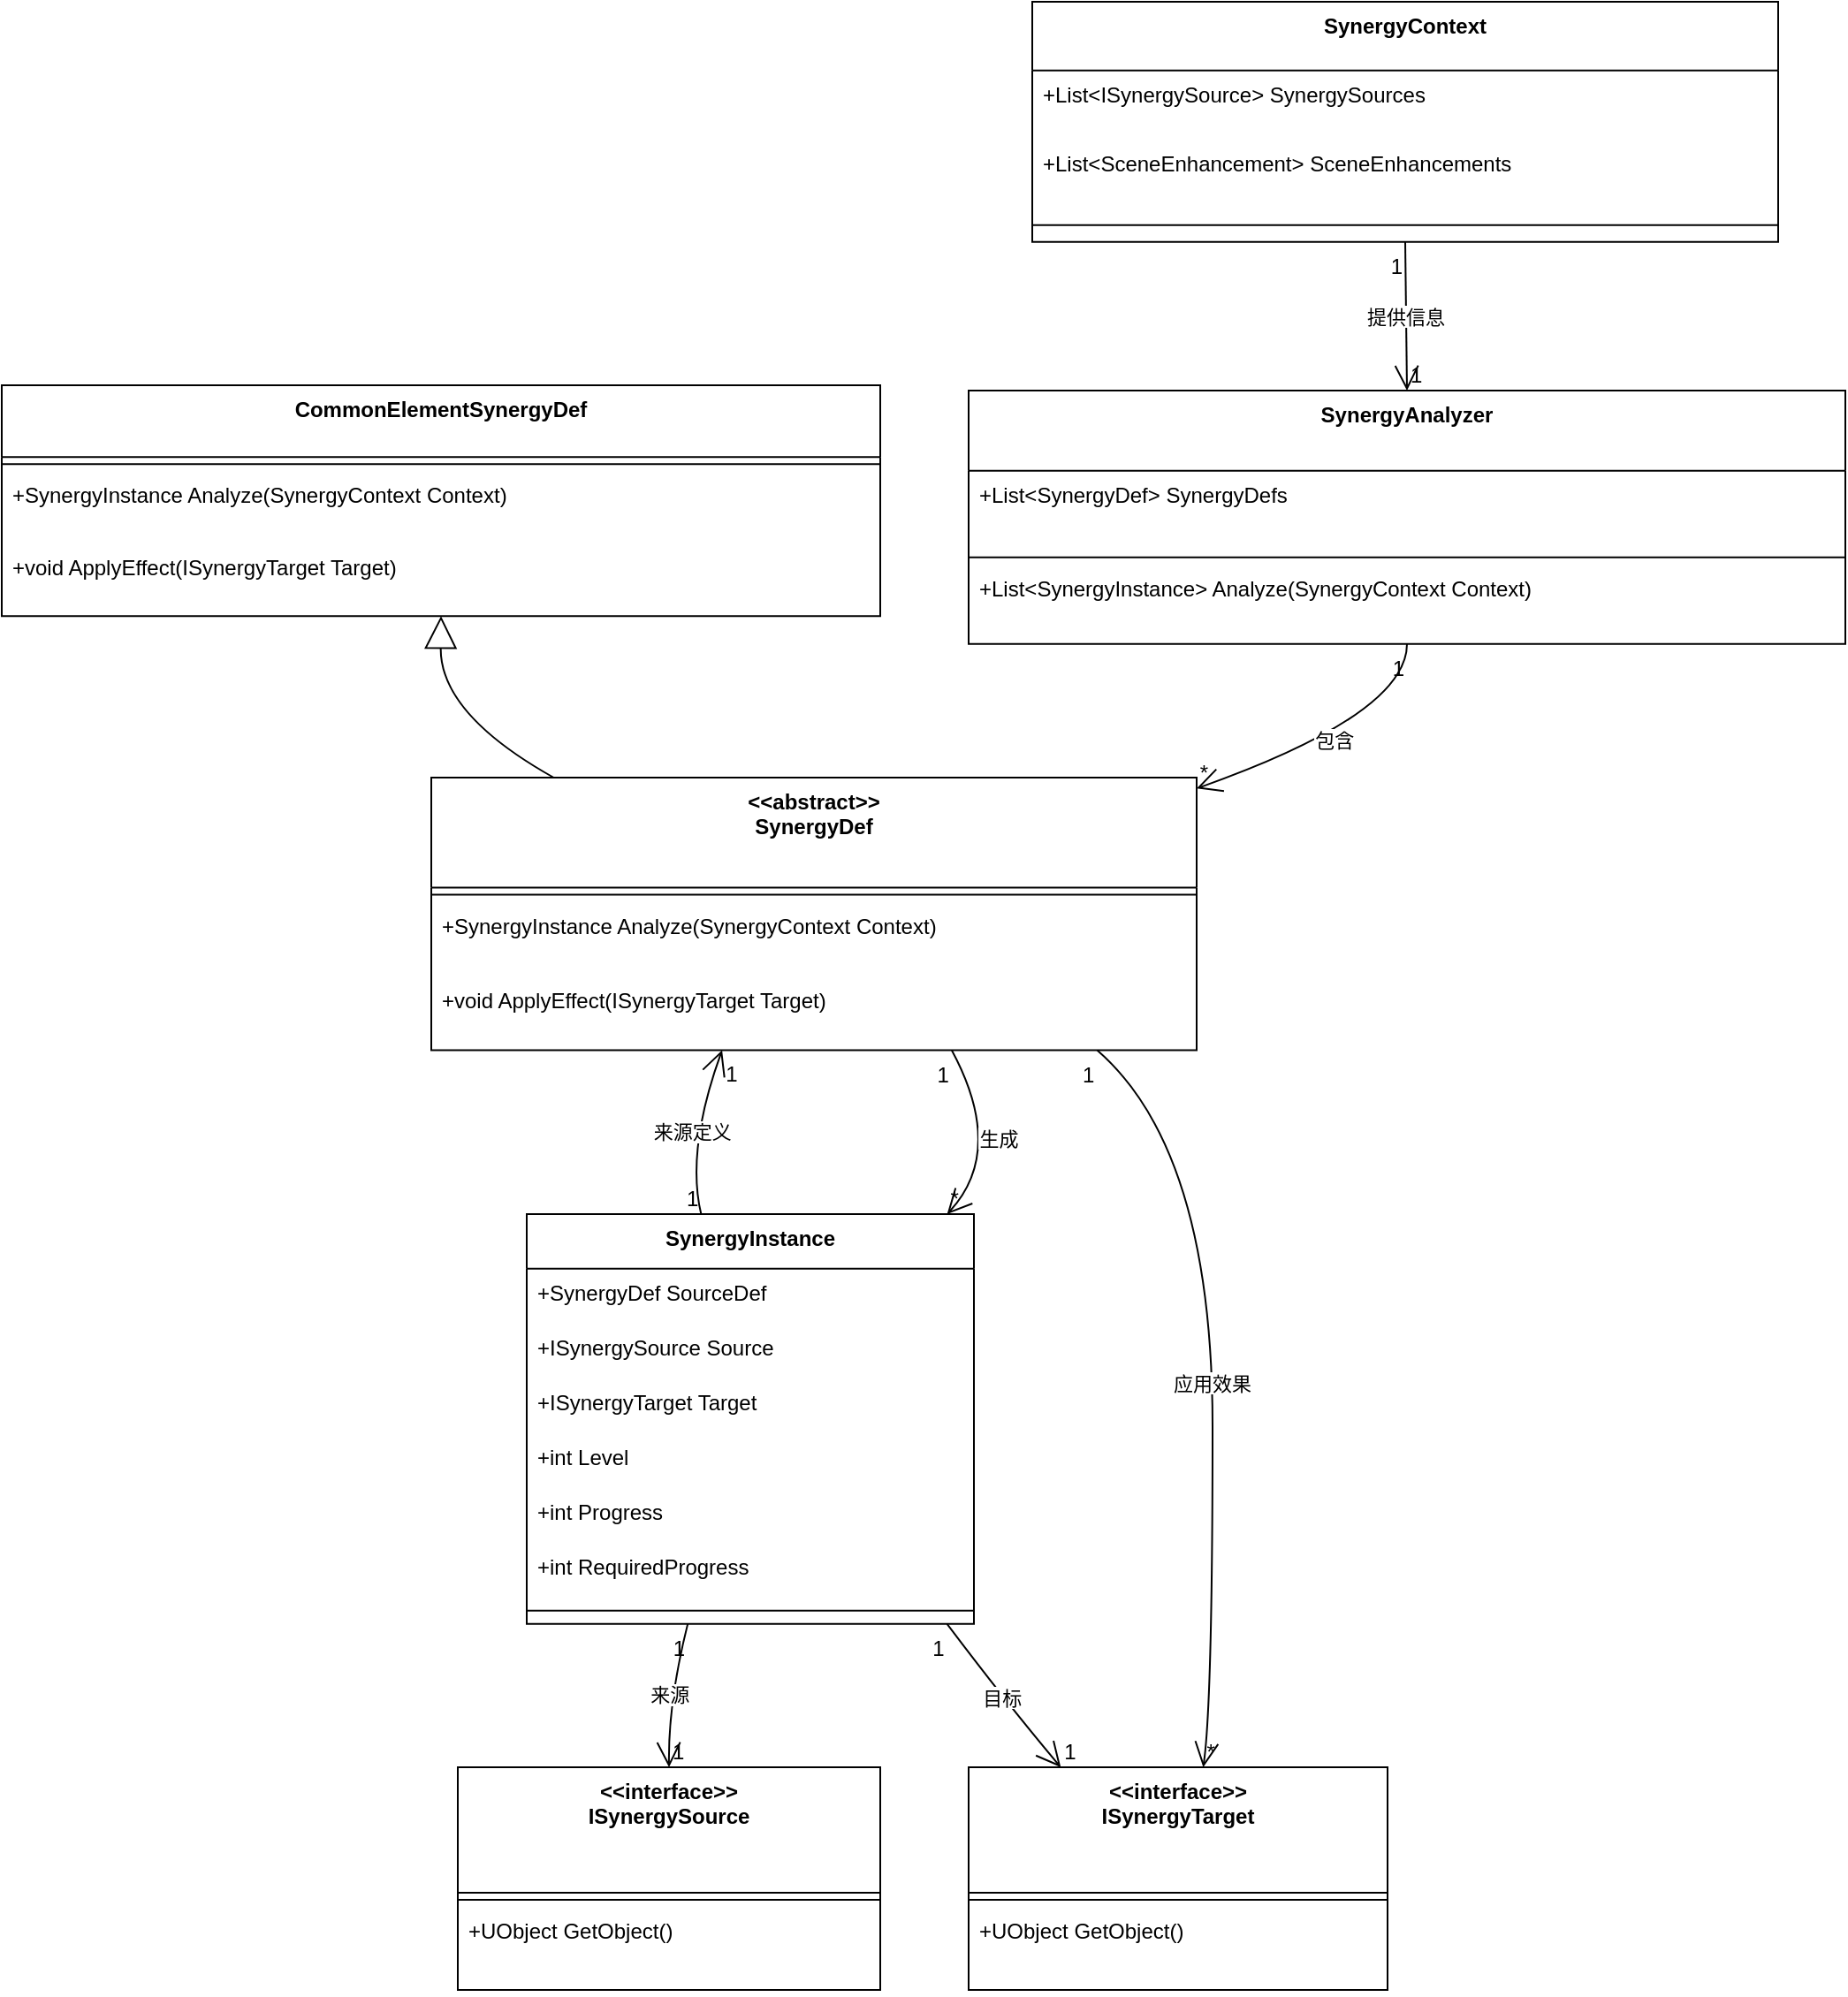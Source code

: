 <mxfile version="26.0.13">
  <diagram name="Page-1" id="NEChOKZ-VIrogyTcA6fB">
    <mxGraphModel dx="2066" dy="1115" grid="1" gridSize="10" guides="1" tooltips="1" connect="1" arrows="1" fold="1" page="1" pageScale="1" pageWidth="827" pageHeight="1169" math="0" shadow="0">
      <root>
        <mxCell id="0" />
        <mxCell id="1" parent="0" />
        <mxCell id="TCUnz3l-paejA2EUPetH-1" value="SynergyContext" style="swimlane;fontStyle=1;align=center;verticalAlign=top;childLayout=stackLayout;horizontal=1;startSize=38.857;horizontalStack=0;resizeParent=1;resizeParentMax=0;resizeLast=0;collapsible=0;marginBottom=0;" vertex="1" parent="1">
          <mxGeometry x="603" y="20" width="422" height="135.857" as="geometry" />
        </mxCell>
        <mxCell id="TCUnz3l-paejA2EUPetH-2" value="+List&lt;ISynergySource&gt; SynergySources" style="text;strokeColor=none;fillColor=none;align=left;verticalAlign=top;spacingLeft=4;spacingRight=4;overflow=hidden;rotatable=0;points=[[0,0.5],[1,0.5]];portConstraint=eastwest;" vertex="1" parent="TCUnz3l-paejA2EUPetH-1">
          <mxGeometry y="38.857" width="422" height="39" as="geometry" />
        </mxCell>
        <mxCell id="TCUnz3l-paejA2EUPetH-3" value="+List&lt;SceneEnhancement&gt; SceneEnhancements" style="text;strokeColor=none;fillColor=none;align=left;verticalAlign=top;spacingLeft=4;spacingRight=4;overflow=hidden;rotatable=0;points=[[0,0.5],[1,0.5]];portConstraint=eastwest;" vertex="1" parent="TCUnz3l-paejA2EUPetH-1">
          <mxGeometry y="77.857" width="422" height="39" as="geometry" />
        </mxCell>
        <mxCell id="TCUnz3l-paejA2EUPetH-4" style="line;strokeWidth=1;fillColor=none;align=left;verticalAlign=middle;spacingTop=-1;spacingLeft=3;spacingRight=3;rotatable=0;labelPosition=right;points=[];portConstraint=eastwest;strokeColor=inherit;" vertex="1" parent="TCUnz3l-paejA2EUPetH-1">
          <mxGeometry y="116.857" width="422" height="19" as="geometry" />
        </mxCell>
        <mxCell id="TCUnz3l-paejA2EUPetH-5" value="SynergyAnalyzer" style="swimlane;fontStyle=1;align=center;verticalAlign=top;childLayout=stackLayout;horizontal=1;startSize=45.333;horizontalStack=0;resizeParent=1;resizeParentMax=0;resizeLast=0;collapsible=0;marginBottom=0;" vertex="1" parent="1">
          <mxGeometry x="567" y="240" width="496" height="143.333" as="geometry" />
        </mxCell>
        <mxCell id="TCUnz3l-paejA2EUPetH-6" value="+List&lt;SynergyDef&gt; SynergyDefs" style="text;strokeColor=none;fillColor=none;align=left;verticalAlign=top;spacingLeft=4;spacingRight=4;overflow=hidden;rotatable=0;points=[[0,0.5],[1,0.5]];portConstraint=eastwest;" vertex="1" parent="TCUnz3l-paejA2EUPetH-5">
          <mxGeometry y="45.333" width="496" height="45" as="geometry" />
        </mxCell>
        <mxCell id="TCUnz3l-paejA2EUPetH-7" style="line;strokeWidth=1;fillColor=none;align=left;verticalAlign=middle;spacingTop=-1;spacingLeft=3;spacingRight=3;rotatable=0;labelPosition=right;points=[];portConstraint=eastwest;strokeColor=inherit;" vertex="1" parent="TCUnz3l-paejA2EUPetH-5">
          <mxGeometry y="90.333" width="496" height="8" as="geometry" />
        </mxCell>
        <mxCell id="TCUnz3l-paejA2EUPetH-8" value="+List&lt;SynergyInstance&gt; Analyze(SynergyContext Context)" style="text;strokeColor=none;fillColor=none;align=left;verticalAlign=top;spacingLeft=4;spacingRight=4;overflow=hidden;rotatable=0;points=[[0,0.5],[1,0.5]];portConstraint=eastwest;" vertex="1" parent="TCUnz3l-paejA2EUPetH-5">
          <mxGeometry y="98.333" width="496" height="45" as="geometry" />
        </mxCell>
        <mxCell id="TCUnz3l-paejA2EUPetH-9" value="&lt;&lt;abstract&gt;&gt;&#xa;SynergyDef" style="swimlane;fontStyle=1;align=center;verticalAlign=top;childLayout=stackLayout;horizontal=1;startSize=62.25;horizontalStack=0;resizeParent=1;resizeParentMax=0;resizeLast=0;collapsible=0;marginBottom=0;" vertex="1" parent="1">
          <mxGeometry x="263" y="459" width="433" height="154.25" as="geometry" />
        </mxCell>
        <mxCell id="TCUnz3l-paejA2EUPetH-10" style="line;strokeWidth=1;fillColor=none;align=left;verticalAlign=middle;spacingTop=-1;spacingLeft=3;spacingRight=3;rotatable=0;labelPosition=right;points=[];portConstraint=eastwest;strokeColor=inherit;" vertex="1" parent="TCUnz3l-paejA2EUPetH-9">
          <mxGeometry y="62.25" width="433" height="8" as="geometry" />
        </mxCell>
        <mxCell id="TCUnz3l-paejA2EUPetH-11" value="+SynergyInstance Analyze(SynergyContext Context)" style="text;strokeColor=none;fillColor=none;align=left;verticalAlign=top;spacingLeft=4;spacingRight=4;overflow=hidden;rotatable=0;points=[[0,0.5],[1,0.5]];portConstraint=eastwest;" vertex="1" parent="TCUnz3l-paejA2EUPetH-9">
          <mxGeometry y="70.25" width="433" height="42" as="geometry" />
        </mxCell>
        <mxCell id="TCUnz3l-paejA2EUPetH-12" value="+void ApplyEffect(ISynergyTarget Target)" style="text;strokeColor=none;fillColor=none;align=left;verticalAlign=top;spacingLeft=4;spacingRight=4;overflow=hidden;rotatable=0;points=[[0,0.5],[1,0.5]];portConstraint=eastwest;" vertex="1" parent="TCUnz3l-paejA2EUPetH-9">
          <mxGeometry y="112.25" width="433" height="42" as="geometry" />
        </mxCell>
        <mxCell id="TCUnz3l-paejA2EUPetH-13" value="CommonElementSynergyDef" style="swimlane;fontStyle=1;align=center;verticalAlign=top;childLayout=stackLayout;horizontal=1;startSize=40.571;horizontalStack=0;resizeParent=1;resizeParentMax=0;resizeLast=0;collapsible=0;marginBottom=0;" vertex="1" parent="1">
          <mxGeometry x="20" y="237" width="497" height="130.571" as="geometry" />
        </mxCell>
        <mxCell id="TCUnz3l-paejA2EUPetH-14" style="line;strokeWidth=1;fillColor=none;align=left;verticalAlign=middle;spacingTop=-1;spacingLeft=3;spacingRight=3;rotatable=0;labelPosition=right;points=[];portConstraint=eastwest;strokeColor=inherit;" vertex="1" parent="TCUnz3l-paejA2EUPetH-13">
          <mxGeometry y="40.571" width="497" height="8" as="geometry" />
        </mxCell>
        <mxCell id="TCUnz3l-paejA2EUPetH-15" value="+SynergyInstance Analyze(SynergyContext Context)" style="text;strokeColor=none;fillColor=none;align=left;verticalAlign=top;spacingLeft=4;spacingRight=4;overflow=hidden;rotatable=0;points=[[0,0.5],[1,0.5]];portConstraint=eastwest;" vertex="1" parent="TCUnz3l-paejA2EUPetH-13">
          <mxGeometry y="48.571" width="497" height="41" as="geometry" />
        </mxCell>
        <mxCell id="TCUnz3l-paejA2EUPetH-16" value="+void ApplyEffect(ISynergyTarget Target)" style="text;strokeColor=none;fillColor=none;align=left;verticalAlign=top;spacingLeft=4;spacingRight=4;overflow=hidden;rotatable=0;points=[[0,0.5],[1,0.5]];portConstraint=eastwest;" vertex="1" parent="TCUnz3l-paejA2EUPetH-13">
          <mxGeometry y="89.571" width="497" height="41" as="geometry" />
        </mxCell>
        <mxCell id="TCUnz3l-paejA2EUPetH-17" value="SynergyInstance" style="swimlane;fontStyle=1;align=center;verticalAlign=top;childLayout=stackLayout;horizontal=1;startSize=30.933;horizontalStack=0;resizeParent=1;resizeParentMax=0;resizeLast=0;collapsible=0;marginBottom=0;" vertex="1" parent="1">
          <mxGeometry x="317" y="706" width="253" height="231.933" as="geometry" />
        </mxCell>
        <mxCell id="TCUnz3l-paejA2EUPetH-18" value="+SynergyDef SourceDef" style="text;strokeColor=none;fillColor=none;align=left;verticalAlign=top;spacingLeft=4;spacingRight=4;overflow=hidden;rotatable=0;points=[[0,0.5],[1,0.5]];portConstraint=eastwest;" vertex="1" parent="TCUnz3l-paejA2EUPetH-17">
          <mxGeometry y="30.933" width="253" height="31" as="geometry" />
        </mxCell>
        <mxCell id="TCUnz3l-paejA2EUPetH-19" value="+ISynergySource Source" style="text;strokeColor=none;fillColor=none;align=left;verticalAlign=top;spacingLeft=4;spacingRight=4;overflow=hidden;rotatable=0;points=[[0,0.5],[1,0.5]];portConstraint=eastwest;" vertex="1" parent="TCUnz3l-paejA2EUPetH-17">
          <mxGeometry y="61.933" width="253" height="31" as="geometry" />
        </mxCell>
        <mxCell id="TCUnz3l-paejA2EUPetH-20" value="+ISynergyTarget Target" style="text;strokeColor=none;fillColor=none;align=left;verticalAlign=top;spacingLeft=4;spacingRight=4;overflow=hidden;rotatable=0;points=[[0,0.5],[1,0.5]];portConstraint=eastwest;" vertex="1" parent="TCUnz3l-paejA2EUPetH-17">
          <mxGeometry y="92.933" width="253" height="31" as="geometry" />
        </mxCell>
        <mxCell id="TCUnz3l-paejA2EUPetH-21" value="+int Level" style="text;strokeColor=none;fillColor=none;align=left;verticalAlign=top;spacingLeft=4;spacingRight=4;overflow=hidden;rotatable=0;points=[[0,0.5],[1,0.5]];portConstraint=eastwest;" vertex="1" parent="TCUnz3l-paejA2EUPetH-17">
          <mxGeometry y="123.933" width="253" height="31" as="geometry" />
        </mxCell>
        <mxCell id="TCUnz3l-paejA2EUPetH-22" value="+int Progress" style="text;strokeColor=none;fillColor=none;align=left;verticalAlign=top;spacingLeft=4;spacingRight=4;overflow=hidden;rotatable=0;points=[[0,0.5],[1,0.5]];portConstraint=eastwest;" vertex="1" parent="TCUnz3l-paejA2EUPetH-17">
          <mxGeometry y="154.933" width="253" height="31" as="geometry" />
        </mxCell>
        <mxCell id="TCUnz3l-paejA2EUPetH-23" value="+int RequiredProgress" style="text;strokeColor=none;fillColor=none;align=left;verticalAlign=top;spacingLeft=4;spacingRight=4;overflow=hidden;rotatable=0;points=[[0,0.5],[1,0.5]];portConstraint=eastwest;" vertex="1" parent="TCUnz3l-paejA2EUPetH-17">
          <mxGeometry y="185.933" width="253" height="31" as="geometry" />
        </mxCell>
        <mxCell id="TCUnz3l-paejA2EUPetH-24" style="line;strokeWidth=1;fillColor=none;align=left;verticalAlign=middle;spacingTop=-1;spacingLeft=3;spacingRight=3;rotatable=0;labelPosition=right;points=[];portConstraint=eastwest;strokeColor=inherit;" vertex="1" parent="TCUnz3l-paejA2EUPetH-17">
          <mxGeometry y="216.933" width="253" height="15" as="geometry" />
        </mxCell>
        <mxCell id="TCUnz3l-paejA2EUPetH-25" value="&lt;&lt;interface&gt;&gt;&#xa;ISynergySource" style="swimlane;fontStyle=1;align=center;verticalAlign=top;childLayout=stackLayout;horizontal=1;startSize=71;horizontalStack=0;resizeParent=1;resizeParentMax=0;resizeLast=0;collapsible=0;marginBottom=0;" vertex="1" parent="1">
          <mxGeometry x="278" y="1019" width="239" height="126" as="geometry" />
        </mxCell>
        <mxCell id="TCUnz3l-paejA2EUPetH-26" style="line;strokeWidth=1;fillColor=none;align=left;verticalAlign=middle;spacingTop=-1;spacingLeft=3;spacingRight=3;rotatable=0;labelPosition=right;points=[];portConstraint=eastwest;strokeColor=inherit;" vertex="1" parent="TCUnz3l-paejA2EUPetH-25">
          <mxGeometry y="71" width="239" height="8" as="geometry" />
        </mxCell>
        <mxCell id="TCUnz3l-paejA2EUPetH-27" value="+UObject GetObject()" style="text;strokeColor=none;fillColor=none;align=left;verticalAlign=top;spacingLeft=4;spacingRight=4;overflow=hidden;rotatable=0;points=[[0,0.5],[1,0.5]];portConstraint=eastwest;" vertex="1" parent="TCUnz3l-paejA2EUPetH-25">
          <mxGeometry y="79" width="239" height="47" as="geometry" />
        </mxCell>
        <mxCell id="TCUnz3l-paejA2EUPetH-28" value="&lt;&lt;interface&gt;&gt;&#xa;ISynergyTarget" style="swimlane;fontStyle=1;align=center;verticalAlign=top;childLayout=stackLayout;horizontal=1;startSize=71;horizontalStack=0;resizeParent=1;resizeParentMax=0;resizeLast=0;collapsible=0;marginBottom=0;" vertex="1" parent="1">
          <mxGeometry x="567" y="1019" width="237" height="126" as="geometry" />
        </mxCell>
        <mxCell id="TCUnz3l-paejA2EUPetH-29" style="line;strokeWidth=1;fillColor=none;align=left;verticalAlign=middle;spacingTop=-1;spacingLeft=3;spacingRight=3;rotatable=0;labelPosition=right;points=[];portConstraint=eastwest;strokeColor=inherit;" vertex="1" parent="TCUnz3l-paejA2EUPetH-28">
          <mxGeometry y="71" width="237" height="8" as="geometry" />
        </mxCell>
        <mxCell id="TCUnz3l-paejA2EUPetH-30" value="+UObject GetObject()" style="text;strokeColor=none;fillColor=none;align=left;verticalAlign=top;spacingLeft=4;spacingRight=4;overflow=hidden;rotatable=0;points=[[0,0.5],[1,0.5]];portConstraint=eastwest;" vertex="1" parent="TCUnz3l-paejA2EUPetH-28">
          <mxGeometry y="79" width="237" height="47" as="geometry" />
        </mxCell>
        <mxCell id="TCUnz3l-paejA2EUPetH-31" value="提供信息" style="curved=1;startArrow=none;endArrow=open;endSize=12;exitX=0.5;exitY=1;entryX=0.5;entryY=0;rounded=0;" edge="1" parent="1" source="TCUnz3l-paejA2EUPetH-1" target="TCUnz3l-paejA2EUPetH-5">
          <mxGeometry relative="1" as="geometry">
            <Array as="points" />
          </mxGeometry>
        </mxCell>
        <mxCell id="TCUnz3l-paejA2EUPetH-32" value="1" style="edgeLabel;resizable=0;labelBackgroundColor=none;fontSize=12;align=right;verticalAlign=top;" vertex="1" parent="TCUnz3l-paejA2EUPetH-31">
          <mxGeometry x="-1" relative="1" as="geometry" />
        </mxCell>
        <mxCell id="TCUnz3l-paejA2EUPetH-33" value="1" style="edgeLabel;resizable=0;labelBackgroundColor=none;fontSize=12;align=left;verticalAlign=bottom;" vertex="1" parent="TCUnz3l-paejA2EUPetH-31">
          <mxGeometry x="1" relative="1" as="geometry" />
        </mxCell>
        <mxCell id="TCUnz3l-paejA2EUPetH-34" value="包含" style="curved=1;startArrow=none;endArrow=open;endSize=12;exitX=0.5;exitY=1;entryX=1;entryY=0.04;rounded=0;" edge="1" parent="1" source="TCUnz3l-paejA2EUPetH-5" target="TCUnz3l-paejA2EUPetH-9">
          <mxGeometry relative="1" as="geometry">
            <Array as="points">
              <mxPoint x="815" y="423" />
            </Array>
          </mxGeometry>
        </mxCell>
        <mxCell id="TCUnz3l-paejA2EUPetH-35" value="1" style="edgeLabel;resizable=0;labelBackgroundColor=none;fontSize=12;align=right;verticalAlign=top;" vertex="1" parent="TCUnz3l-paejA2EUPetH-34">
          <mxGeometry x="-1" relative="1" as="geometry" />
        </mxCell>
        <mxCell id="TCUnz3l-paejA2EUPetH-36" value="*" style="edgeLabel;resizable=0;labelBackgroundColor=none;fontSize=12;align=left;verticalAlign=bottom;" vertex="1" parent="TCUnz3l-paejA2EUPetH-34">
          <mxGeometry x="1" relative="1" as="geometry" />
        </mxCell>
        <mxCell id="TCUnz3l-paejA2EUPetH-37" value="生成" style="curved=1;startArrow=none;endArrow=open;endSize=12;exitX=0.68;exitY=1;entryX=0.94;entryY=0;rounded=0;" edge="1" parent="1" source="TCUnz3l-paejA2EUPetH-9" target="TCUnz3l-paejA2EUPetH-17">
          <mxGeometry relative="1" as="geometry">
            <Array as="points">
              <mxPoint x="588" y="670" />
            </Array>
          </mxGeometry>
        </mxCell>
        <mxCell id="TCUnz3l-paejA2EUPetH-38" value="1" style="edgeLabel;resizable=0;labelBackgroundColor=none;fontSize=12;align=right;verticalAlign=top;" vertex="1" parent="TCUnz3l-paejA2EUPetH-37">
          <mxGeometry x="-1" relative="1" as="geometry" />
        </mxCell>
        <mxCell id="TCUnz3l-paejA2EUPetH-39" value="*" style="edgeLabel;resizable=0;labelBackgroundColor=none;fontSize=12;align=left;verticalAlign=bottom;" vertex="1" parent="TCUnz3l-paejA2EUPetH-37">
          <mxGeometry x="1" relative="1" as="geometry" />
        </mxCell>
        <mxCell id="TCUnz3l-paejA2EUPetH-40" value="应用效果" style="curved=1;startArrow=none;endArrow=open;endSize=12;exitX=0.87;exitY=1;entryX=0.56;entryY=0;rounded=0;" edge="1" parent="1" source="TCUnz3l-paejA2EUPetH-9" target="TCUnz3l-paejA2EUPetH-28">
          <mxGeometry relative="1" as="geometry">
            <Array as="points">
              <mxPoint x="705" y="670" />
              <mxPoint x="705" y="982" />
            </Array>
          </mxGeometry>
        </mxCell>
        <mxCell id="TCUnz3l-paejA2EUPetH-41" value="1" style="edgeLabel;resizable=0;labelBackgroundColor=none;fontSize=12;align=right;verticalAlign=top;" vertex="1" parent="TCUnz3l-paejA2EUPetH-40">
          <mxGeometry x="-1" relative="1" as="geometry" />
        </mxCell>
        <mxCell id="TCUnz3l-paejA2EUPetH-42" value="*" style="edgeLabel;resizable=0;labelBackgroundColor=none;fontSize=12;align=left;verticalAlign=bottom;" vertex="1" parent="TCUnz3l-paejA2EUPetH-40">
          <mxGeometry x="1" relative="1" as="geometry" />
        </mxCell>
        <mxCell id="TCUnz3l-paejA2EUPetH-43" value="来源" style="curved=1;startArrow=none;endArrow=open;endSize=12;exitX=0.36;exitY=1;entryX=0.5;entryY=0;rounded=0;" edge="1" parent="1" source="TCUnz3l-paejA2EUPetH-17" target="TCUnz3l-paejA2EUPetH-25">
          <mxGeometry relative="1" as="geometry">
            <Array as="points">
              <mxPoint x="397" y="982" />
            </Array>
          </mxGeometry>
        </mxCell>
        <mxCell id="TCUnz3l-paejA2EUPetH-44" value="1" style="edgeLabel;resizable=0;labelBackgroundColor=none;fontSize=12;align=right;verticalAlign=top;" vertex="1" parent="TCUnz3l-paejA2EUPetH-43">
          <mxGeometry x="-1" relative="1" as="geometry" />
        </mxCell>
        <mxCell id="TCUnz3l-paejA2EUPetH-45" value="1" style="edgeLabel;resizable=0;labelBackgroundColor=none;fontSize=12;align=left;verticalAlign=bottom;" vertex="1" parent="TCUnz3l-paejA2EUPetH-43">
          <mxGeometry x="1" relative="1" as="geometry" />
        </mxCell>
        <mxCell id="TCUnz3l-paejA2EUPetH-46" value="目标" style="curved=1;startArrow=none;endArrow=open;endSize=12;exitX=0.94;exitY=1;entryX=0.22;entryY=0;rounded=0;" edge="1" parent="1" source="TCUnz3l-paejA2EUPetH-17" target="TCUnz3l-paejA2EUPetH-28">
          <mxGeometry relative="1" as="geometry">
            <Array as="points">
              <mxPoint x="588" y="982" />
            </Array>
          </mxGeometry>
        </mxCell>
        <mxCell id="TCUnz3l-paejA2EUPetH-47" value="1" style="edgeLabel;resizable=0;labelBackgroundColor=none;fontSize=12;align=right;verticalAlign=top;" vertex="1" parent="TCUnz3l-paejA2EUPetH-46">
          <mxGeometry x="-1" relative="1" as="geometry" />
        </mxCell>
        <mxCell id="TCUnz3l-paejA2EUPetH-48" value="1" style="edgeLabel;resizable=0;labelBackgroundColor=none;fontSize=12;align=left;verticalAlign=bottom;" vertex="1" parent="TCUnz3l-paejA2EUPetH-46">
          <mxGeometry x="1" relative="1" as="geometry" />
        </mxCell>
        <mxCell id="TCUnz3l-paejA2EUPetH-49" value="来源定义" style="curved=1;startArrow=none;endArrow=open;endSize=12;exitX=0.39;exitY=0;entryX=0.38;entryY=1;rounded=0;" edge="1" parent="1" source="TCUnz3l-paejA2EUPetH-17" target="TCUnz3l-paejA2EUPetH-9">
          <mxGeometry relative="1" as="geometry">
            <Array as="points">
              <mxPoint x="407" y="670" />
            </Array>
          </mxGeometry>
        </mxCell>
        <mxCell id="TCUnz3l-paejA2EUPetH-50" value="1" style="edgeLabel;resizable=0;labelBackgroundColor=none;fontSize=12;align=right;verticalAlign=bottom;" vertex="1" parent="TCUnz3l-paejA2EUPetH-49">
          <mxGeometry x="-1" relative="1" as="geometry" />
        </mxCell>
        <mxCell id="TCUnz3l-paejA2EUPetH-51" value="1" style="edgeLabel;resizable=0;labelBackgroundColor=none;fontSize=12;align=left;verticalAlign=top;" vertex="1" parent="TCUnz3l-paejA2EUPetH-49">
          <mxGeometry x="1" relative="1" as="geometry" />
        </mxCell>
        <mxCell id="TCUnz3l-paejA2EUPetH-52" value="" style="curved=1;startArrow=block;startSize=16;startFill=0;endArrow=none;exitX=0.5;exitY=1;entryX=0.16;entryY=0;rounded=0;" edge="1" parent="1" source="TCUnz3l-paejA2EUPetH-13" target="TCUnz3l-paejA2EUPetH-9">
          <mxGeometry relative="1" as="geometry">
            <Array as="points">
              <mxPoint x="268" y="423" />
            </Array>
          </mxGeometry>
        </mxCell>
      </root>
    </mxGraphModel>
  </diagram>
</mxfile>
